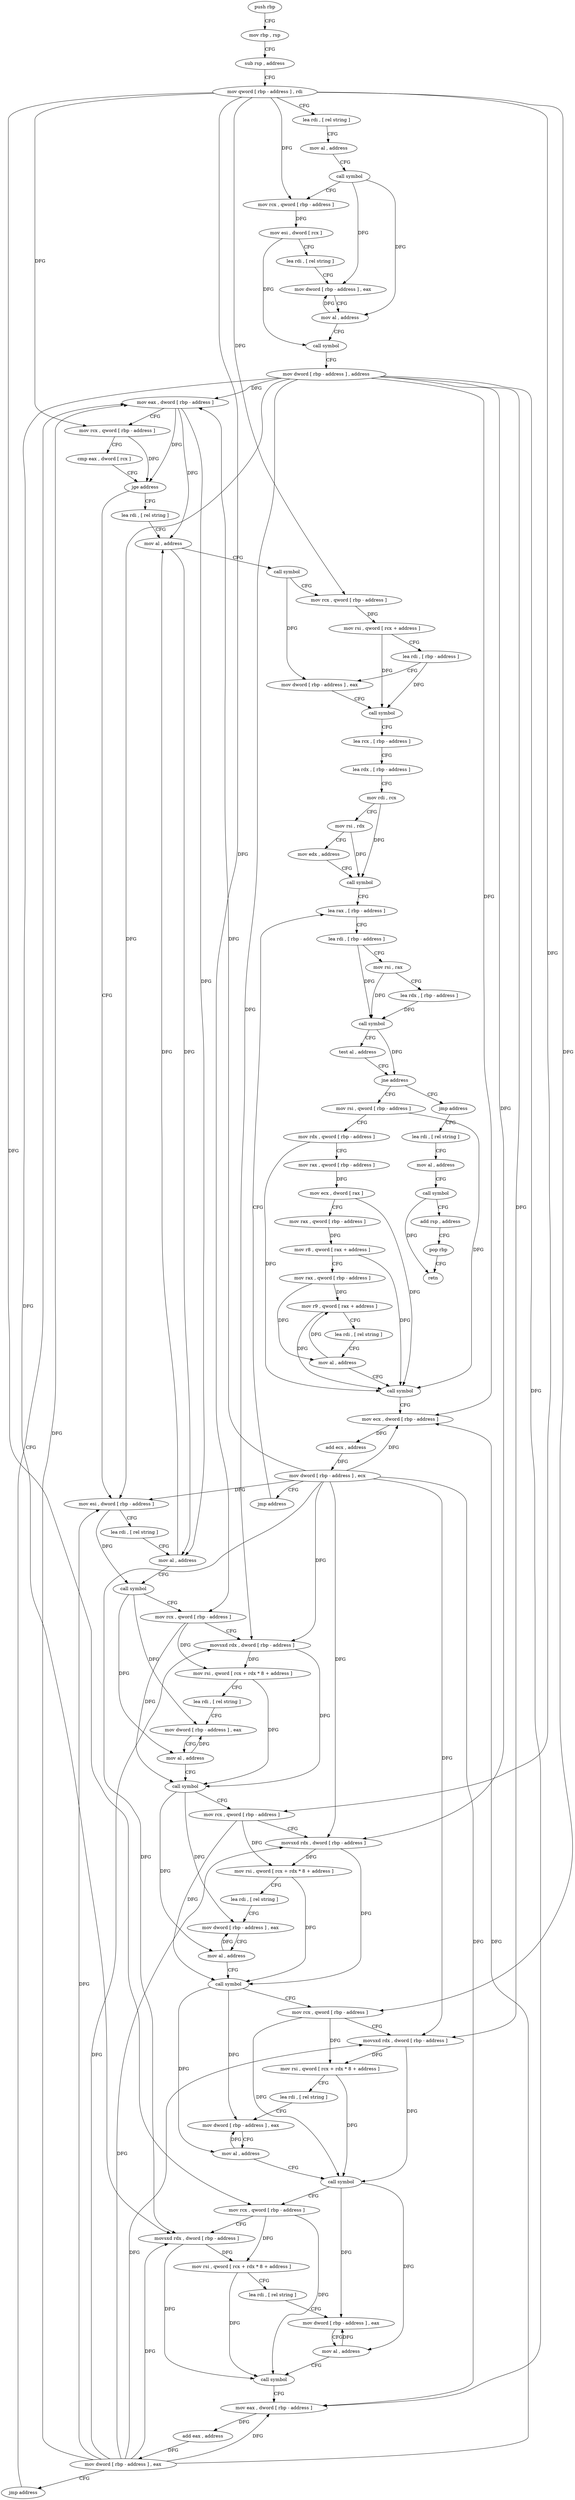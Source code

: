 digraph "func" {
"78672" [label = "push rbp" ]
"78673" [label = "mov rbp , rsp" ]
"78676" [label = "sub rsp , address" ]
"78683" [label = "mov qword [ rbp - address ] , rdi" ]
"78687" [label = "lea rdi , [ rel string ]" ]
"78694" [label = "mov al , address" ]
"78696" [label = "call symbol" ]
"78701" [label = "mov rcx , qword [ rbp - address ]" ]
"78705" [label = "mov esi , dword [ rcx ]" ]
"78707" [label = "lea rdi , [ rel string ]" ]
"78714" [label = "mov dword [ rbp - address ] , eax" ]
"78720" [label = "mov al , address" ]
"78722" [label = "call symbol" ]
"78727" [label = "mov dword [ rbp - address ] , address" ]
"78734" [label = "mov eax , dword [ rbp - address ]" ]
"78915" [label = "lea rdi , [ rel string ]" ]
"78922" [label = "mov al , address" ]
"78924" [label = "call symbol" ]
"78929" [label = "mov rcx , qword [ rbp - address ]" ]
"78933" [label = "mov rsi , qword [ rcx + address ]" ]
"78940" [label = "lea rdi , [ rbp - address ]" ]
"78947" [label = "mov dword [ rbp - address ] , eax" ]
"78953" [label = "call symbol" ]
"78958" [label = "lea rcx , [ rbp - address ]" ]
"78962" [label = "lea rdx , [ rbp - address ]" ]
"78969" [label = "mov rdi , rcx" ]
"78972" [label = "mov rsi , rdx" ]
"78975" [label = "mov edx , address" ]
"78980" [label = "call symbol" ]
"78985" [label = "lea rax , [ rbp - address ]" ]
"78749" [label = "mov esi , dword [ rbp - address ]" ]
"78752" [label = "lea rdi , [ rel string ]" ]
"78759" [label = "mov al , address" ]
"78761" [label = "call symbol" ]
"78766" [label = "mov rcx , qword [ rbp - address ]" ]
"78770" [label = "movsxd rdx , dword [ rbp - address ]" ]
"78774" [label = "mov rsi , qword [ rcx + rdx * 8 + address ]" ]
"78782" [label = "lea rdi , [ rel string ]" ]
"78789" [label = "mov dword [ rbp - address ] , eax" ]
"78795" [label = "mov al , address" ]
"78797" [label = "call symbol" ]
"78802" [label = "mov rcx , qword [ rbp - address ]" ]
"78806" [label = "movsxd rdx , dword [ rbp - address ]" ]
"78810" [label = "mov rsi , qword [ rcx + rdx * 8 + address ]" ]
"78815" [label = "lea rdi , [ rel string ]" ]
"78822" [label = "mov dword [ rbp - address ] , eax" ]
"78828" [label = "mov al , address" ]
"78830" [label = "call symbol" ]
"78835" [label = "mov rcx , qword [ rbp - address ]" ]
"78839" [label = "movsxd rdx , dword [ rbp - address ]" ]
"78843" [label = "mov rsi , qword [ rcx + rdx * 8 + address ]" ]
"78848" [label = "lea rdi , [ rel string ]" ]
"78855" [label = "mov dword [ rbp - address ] , eax" ]
"78861" [label = "mov al , address" ]
"78863" [label = "call symbol" ]
"78868" [label = "mov rcx , qword [ rbp - address ]" ]
"78872" [label = "movsxd rdx , dword [ rbp - address ]" ]
"78876" [label = "mov rsi , qword [ rcx + rdx * 8 + address ]" ]
"78881" [label = "lea rdi , [ rel string ]" ]
"78888" [label = "mov dword [ rbp - address ] , eax" ]
"78894" [label = "mov al , address" ]
"78896" [label = "call symbol" ]
"78901" [label = "mov eax , dword [ rbp - address ]" ]
"78904" [label = "add eax , address" ]
"78907" [label = "mov dword [ rbp - address ] , eax" ]
"78910" [label = "jmp address" ]
"79018" [label = "mov rsi , qword [ rbp - address ]" ]
"79022" [label = "mov rdx , qword [ rbp - address ]" ]
"79026" [label = "mov rax , qword [ rbp - address ]" ]
"79030" [label = "mov ecx , dword [ rax ]" ]
"79032" [label = "mov rax , qword [ rbp - address ]" ]
"79036" [label = "mov r8 , qword [ rax + address ]" ]
"79040" [label = "mov rax , qword [ rbp - address ]" ]
"79044" [label = "mov r9 , qword [ rax + address ]" ]
"79048" [label = "lea rdi , [ rel string ]" ]
"79055" [label = "mov al , address" ]
"79057" [label = "call symbol" ]
"79062" [label = "mov ecx , dword [ rbp - address ]" ]
"79065" [label = "add ecx , address" ]
"79068" [label = "mov dword [ rbp - address ] , ecx" ]
"79071" [label = "jmp address" ]
"79013" [label = "jmp address" ]
"79076" [label = "lea rdi , [ rel string ]" ]
"78737" [label = "mov rcx , qword [ rbp - address ]" ]
"78741" [label = "cmp eax , dword [ rcx ]" ]
"78743" [label = "jge address" ]
"78989" [label = "lea rdi , [ rbp - address ]" ]
"78993" [label = "mov rsi , rax" ]
"78996" [label = "lea rdx , [ rbp - address ]" ]
"79000" [label = "call symbol" ]
"79005" [label = "test al , address" ]
"79007" [label = "jne address" ]
"79083" [label = "mov al , address" ]
"79085" [label = "call symbol" ]
"79090" [label = "add rsp , address" ]
"79097" [label = "pop rbp" ]
"79098" [label = "retn" ]
"78672" -> "78673" [ label = "CFG" ]
"78673" -> "78676" [ label = "CFG" ]
"78676" -> "78683" [ label = "CFG" ]
"78683" -> "78687" [ label = "CFG" ]
"78683" -> "78701" [ label = "DFG" ]
"78683" -> "78737" [ label = "DFG" ]
"78683" -> "78929" [ label = "DFG" ]
"78683" -> "78766" [ label = "DFG" ]
"78683" -> "78802" [ label = "DFG" ]
"78683" -> "78835" [ label = "DFG" ]
"78683" -> "78868" [ label = "DFG" ]
"78687" -> "78694" [ label = "CFG" ]
"78694" -> "78696" [ label = "CFG" ]
"78696" -> "78701" [ label = "CFG" ]
"78696" -> "78714" [ label = "DFG" ]
"78696" -> "78720" [ label = "DFG" ]
"78701" -> "78705" [ label = "DFG" ]
"78705" -> "78707" [ label = "CFG" ]
"78705" -> "78722" [ label = "DFG" ]
"78707" -> "78714" [ label = "CFG" ]
"78714" -> "78720" [ label = "CFG" ]
"78720" -> "78722" [ label = "CFG" ]
"78720" -> "78714" [ label = "DFG" ]
"78722" -> "78727" [ label = "CFG" ]
"78727" -> "78734" [ label = "DFG" ]
"78727" -> "78749" [ label = "DFG" ]
"78727" -> "78770" [ label = "DFG" ]
"78727" -> "78806" [ label = "DFG" ]
"78727" -> "78839" [ label = "DFG" ]
"78727" -> "78872" [ label = "DFG" ]
"78727" -> "78901" [ label = "DFG" ]
"78727" -> "79062" [ label = "DFG" ]
"78734" -> "78737" [ label = "CFG" ]
"78734" -> "78743" [ label = "DFG" ]
"78734" -> "78922" [ label = "DFG" ]
"78734" -> "78759" [ label = "DFG" ]
"78915" -> "78922" [ label = "CFG" ]
"78922" -> "78924" [ label = "CFG" ]
"78922" -> "78759" [ label = "DFG" ]
"78924" -> "78929" [ label = "CFG" ]
"78924" -> "78947" [ label = "DFG" ]
"78929" -> "78933" [ label = "DFG" ]
"78933" -> "78940" [ label = "CFG" ]
"78933" -> "78953" [ label = "DFG" ]
"78940" -> "78947" [ label = "CFG" ]
"78940" -> "78953" [ label = "DFG" ]
"78947" -> "78953" [ label = "CFG" ]
"78953" -> "78958" [ label = "CFG" ]
"78958" -> "78962" [ label = "CFG" ]
"78962" -> "78969" [ label = "CFG" ]
"78969" -> "78972" [ label = "CFG" ]
"78969" -> "78980" [ label = "DFG" ]
"78972" -> "78975" [ label = "CFG" ]
"78972" -> "78980" [ label = "DFG" ]
"78975" -> "78980" [ label = "CFG" ]
"78980" -> "78985" [ label = "CFG" ]
"78985" -> "78989" [ label = "CFG" ]
"78749" -> "78752" [ label = "CFG" ]
"78749" -> "78761" [ label = "DFG" ]
"78752" -> "78759" [ label = "CFG" ]
"78759" -> "78761" [ label = "CFG" ]
"78759" -> "78922" [ label = "DFG" ]
"78761" -> "78766" [ label = "CFG" ]
"78761" -> "78789" [ label = "DFG" ]
"78761" -> "78795" [ label = "DFG" ]
"78766" -> "78770" [ label = "CFG" ]
"78766" -> "78774" [ label = "DFG" ]
"78766" -> "78797" [ label = "DFG" ]
"78770" -> "78774" [ label = "DFG" ]
"78770" -> "78797" [ label = "DFG" ]
"78774" -> "78782" [ label = "CFG" ]
"78774" -> "78797" [ label = "DFG" ]
"78782" -> "78789" [ label = "CFG" ]
"78789" -> "78795" [ label = "CFG" ]
"78795" -> "78797" [ label = "CFG" ]
"78795" -> "78789" [ label = "DFG" ]
"78797" -> "78802" [ label = "CFG" ]
"78797" -> "78822" [ label = "DFG" ]
"78797" -> "78828" [ label = "DFG" ]
"78802" -> "78806" [ label = "CFG" ]
"78802" -> "78810" [ label = "DFG" ]
"78802" -> "78830" [ label = "DFG" ]
"78806" -> "78810" [ label = "DFG" ]
"78806" -> "78830" [ label = "DFG" ]
"78810" -> "78815" [ label = "CFG" ]
"78810" -> "78830" [ label = "DFG" ]
"78815" -> "78822" [ label = "CFG" ]
"78822" -> "78828" [ label = "CFG" ]
"78828" -> "78830" [ label = "CFG" ]
"78828" -> "78822" [ label = "DFG" ]
"78830" -> "78835" [ label = "CFG" ]
"78830" -> "78855" [ label = "DFG" ]
"78830" -> "78861" [ label = "DFG" ]
"78835" -> "78839" [ label = "CFG" ]
"78835" -> "78843" [ label = "DFG" ]
"78835" -> "78863" [ label = "DFG" ]
"78839" -> "78843" [ label = "DFG" ]
"78839" -> "78863" [ label = "DFG" ]
"78843" -> "78848" [ label = "CFG" ]
"78843" -> "78863" [ label = "DFG" ]
"78848" -> "78855" [ label = "CFG" ]
"78855" -> "78861" [ label = "CFG" ]
"78861" -> "78863" [ label = "CFG" ]
"78861" -> "78855" [ label = "DFG" ]
"78863" -> "78868" [ label = "CFG" ]
"78863" -> "78888" [ label = "DFG" ]
"78863" -> "78894" [ label = "DFG" ]
"78868" -> "78872" [ label = "CFG" ]
"78868" -> "78876" [ label = "DFG" ]
"78868" -> "78896" [ label = "DFG" ]
"78872" -> "78876" [ label = "DFG" ]
"78872" -> "78896" [ label = "DFG" ]
"78876" -> "78881" [ label = "CFG" ]
"78876" -> "78896" [ label = "DFG" ]
"78881" -> "78888" [ label = "CFG" ]
"78888" -> "78894" [ label = "CFG" ]
"78894" -> "78896" [ label = "CFG" ]
"78894" -> "78888" [ label = "DFG" ]
"78896" -> "78901" [ label = "CFG" ]
"78901" -> "78904" [ label = "DFG" ]
"78904" -> "78907" [ label = "DFG" ]
"78907" -> "78910" [ label = "CFG" ]
"78907" -> "78734" [ label = "DFG" ]
"78907" -> "78749" [ label = "DFG" ]
"78907" -> "78770" [ label = "DFG" ]
"78907" -> "78806" [ label = "DFG" ]
"78907" -> "78839" [ label = "DFG" ]
"78907" -> "78872" [ label = "DFG" ]
"78907" -> "78901" [ label = "DFG" ]
"78907" -> "79062" [ label = "DFG" ]
"78910" -> "78734" [ label = "CFG" ]
"79018" -> "79022" [ label = "CFG" ]
"79018" -> "79057" [ label = "DFG" ]
"79022" -> "79026" [ label = "CFG" ]
"79022" -> "79057" [ label = "DFG" ]
"79026" -> "79030" [ label = "DFG" ]
"79030" -> "79032" [ label = "CFG" ]
"79030" -> "79057" [ label = "DFG" ]
"79032" -> "79036" [ label = "DFG" ]
"79036" -> "79040" [ label = "CFG" ]
"79036" -> "79057" [ label = "DFG" ]
"79040" -> "79044" [ label = "DFG" ]
"79040" -> "79055" [ label = "DFG" ]
"79044" -> "79048" [ label = "CFG" ]
"79044" -> "79057" [ label = "DFG" ]
"79048" -> "79055" [ label = "CFG" ]
"79055" -> "79057" [ label = "CFG" ]
"79055" -> "79044" [ label = "DFG" ]
"79057" -> "79062" [ label = "CFG" ]
"79062" -> "79065" [ label = "DFG" ]
"79065" -> "79068" [ label = "DFG" ]
"79068" -> "79071" [ label = "CFG" ]
"79068" -> "78734" [ label = "DFG" ]
"79068" -> "78749" [ label = "DFG" ]
"79068" -> "78770" [ label = "DFG" ]
"79068" -> "78806" [ label = "DFG" ]
"79068" -> "78839" [ label = "DFG" ]
"79068" -> "78872" [ label = "DFG" ]
"79068" -> "78901" [ label = "DFG" ]
"79068" -> "79062" [ label = "DFG" ]
"79071" -> "78985" [ label = "CFG" ]
"79013" -> "79076" [ label = "CFG" ]
"79076" -> "79083" [ label = "CFG" ]
"78737" -> "78741" [ label = "CFG" ]
"78737" -> "78743" [ label = "DFG" ]
"78741" -> "78743" [ label = "CFG" ]
"78743" -> "78915" [ label = "CFG" ]
"78743" -> "78749" [ label = "CFG" ]
"78989" -> "78993" [ label = "CFG" ]
"78989" -> "79000" [ label = "DFG" ]
"78993" -> "78996" [ label = "CFG" ]
"78993" -> "79000" [ label = "DFG" ]
"78996" -> "79000" [ label = "DFG" ]
"79000" -> "79005" [ label = "CFG" ]
"79000" -> "79007" [ label = "DFG" ]
"79005" -> "79007" [ label = "CFG" ]
"79007" -> "79018" [ label = "CFG" ]
"79007" -> "79013" [ label = "CFG" ]
"79083" -> "79085" [ label = "CFG" ]
"79085" -> "79090" [ label = "CFG" ]
"79085" -> "79098" [ label = "DFG" ]
"79090" -> "79097" [ label = "CFG" ]
"79097" -> "79098" [ label = "CFG" ]
}
